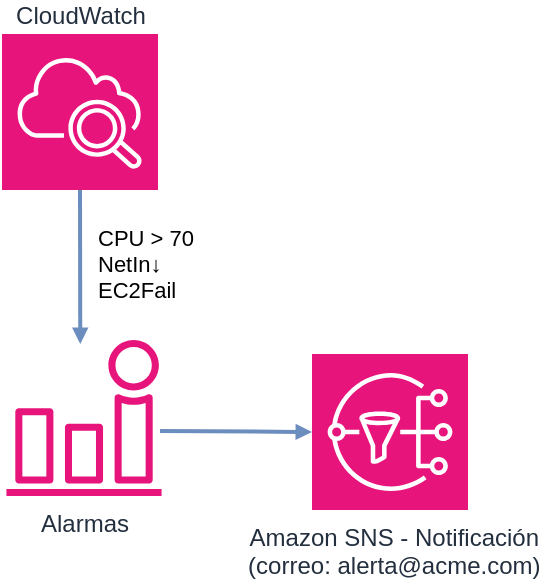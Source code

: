 <mxfile version="28.0.6">
  <diagram name="Página-1" id="g8iYQ3v45XBnmqqe59ZT">
    <mxGraphModel dx="796" dy="619" grid="1" gridSize="10" guides="1" tooltips="1" connect="1" arrows="1" fold="1" page="1" pageScale="1" pageWidth="850" pageHeight="1100" math="0" shadow="0">
      <root>
        <mxCell id="0" />
        <mxCell id="1" parent="0" />
        <mxCell id="9vAylAvGdehRSpNqVZPn-27" value="&lt;div&gt;&amp;nbsp;Amazon SNS - Notificación&lt;/div&gt;&lt;div&gt;&amp;nbsp;(correo: alerta@acme.com)&lt;/div&gt;" style="sketch=0;points=[[0,0,0],[0.25,0,0],[0.5,0,0],[0.75,0,0],[1,0,0],[0,1,0],[0.25,1,0],[0.5,1,0],[0.75,1,0],[1,1,0],[0,0.25,0],[0,0.5,0],[0,0.75,0],[1,0.25,0],[1,0.5,0],[1,0.75,0]];outlineConnect=0;fontColor=#232F3E;fillColor=#E7157B;strokeColor=#ffffff;dashed=0;verticalLabelPosition=bottom;verticalAlign=top;align=center;html=1;fontSize=12;fontStyle=0;aspect=fixed;shape=mxgraph.aws4.resourceIcon;resIcon=mxgraph.aws4.sns;rounded=1;" vertex="1" parent="1">
          <mxGeometry x="400" y="420" width="78" height="78" as="geometry" />
        </mxCell>
        <mxCell id="9vAylAvGdehRSpNqVZPn-28" value="" style="endArrow=block;html=1;rounded=0;fillColor=#dae8fc;strokeColor=#6c8ebf;endFill=1;endSize=3;entryX=0;entryY=0.5;entryDx=0;entryDy=0;entryPerimeter=0;strokeWidth=2;exitX=0.99;exitY=0.583;exitDx=0;exitDy=0;exitPerimeter=0;" edge="1" parent="1" source="9vAylAvGdehRSpNqVZPn-30" target="9vAylAvGdehRSpNqVZPn-27">
          <mxGeometry width="50" height="50" relative="1" as="geometry">
            <mxPoint x="303" y="513" as="sourcePoint" />
            <mxPoint x="394" y="580" as="targetPoint" />
          </mxGeometry>
        </mxCell>
        <mxCell id="9vAylAvGdehRSpNqVZPn-29" value="CloudWatch" style="sketch=0;points=[[0,0,0],[0.25,0,0],[0.5,0,0],[0.75,0,0],[1,0,0],[0,1,0],[0.25,1,0],[0.5,1,0],[0.75,1,0],[1,1,0],[0,0.25,0],[0,0.5,0],[0,0.75,0],[1,0.25,0],[1,0.5,0],[1,0.75,0]];points=[[0,0,0],[0.25,0,0],[0.5,0,0],[0.75,0,0],[1,0,0],[0,1,0],[0.25,1,0],[0.5,1,0],[0.75,1,0],[1,1,0],[0,0.25,0],[0,0.5,0],[0,0.75,0],[1,0.25,0],[1,0.5,0],[1,0.75,0]];outlineConnect=0;fontColor=#232F3E;fillColor=#E7157B;strokeColor=#ffffff;dashed=0;verticalLabelPosition=top;verticalAlign=bottom;align=center;html=1;fontSize=12;fontStyle=0;aspect=fixed;shape=mxgraph.aws4.resourceIcon;resIcon=mxgraph.aws4.cloudwatch_2;rounded=1;labelPosition=center;" vertex="1" parent="1">
          <mxGeometry x="245" y="260" width="78" height="78" as="geometry" />
        </mxCell>
        <mxCell id="9vAylAvGdehRSpNqVZPn-30" value="Alarmas" style="sketch=0;outlineConnect=0;fontColor=#232F3E;gradientColor=none;fillColor=#E7157B;strokeColor=none;dashed=0;verticalLabelPosition=bottom;verticalAlign=top;align=center;html=1;fontSize=12;fontStyle=0;aspect=fixed;pointerEvents=1;shape=mxgraph.aws4.alarm;rounded=1;" vertex="1" parent="1">
          <mxGeometry x="247" y="413" width="78" height="78" as="geometry" />
        </mxCell>
        <object label="" NetIn="NetIn" id="9vAylAvGdehRSpNqVZPn-35">
          <mxCell style="endArrow=block;html=1;rounded=0;fillColor=#dae8fc;strokeColor=#6c8ebf;endFill=1;endSize=3;textShadow=1;strokeWidth=2;labelPosition=right;verticalLabelPosition=middle;align=left;verticalAlign=middle;entryX=0.476;entryY=0.026;entryDx=0;entryDy=0;entryPerimeter=0;exitX=0.5;exitY=1;exitDx=0;exitDy=0;exitPerimeter=0;" edge="1" parent="1" source="9vAylAvGdehRSpNqVZPn-29" target="9vAylAvGdehRSpNqVZPn-30">
            <mxGeometry width="50" height="50" relative="1" as="geometry">
              <mxPoint x="280" y="350" as="sourcePoint" />
              <mxPoint x="283" y="410" as="targetPoint" />
            </mxGeometry>
          </mxCell>
        </object>
        <mxCell id="9vAylAvGdehRSpNqVZPn-39" value="&lt;span style=&quot;&quot;&gt;CPU &amp;gt; 70&lt;/span&gt;&lt;div&gt;&lt;span style=&quot;&quot;&gt;NetIn↓&lt;/span&gt;&lt;/div&gt;&lt;div&gt;&lt;span style=&quot;&quot;&gt;EC2Fail&lt;/span&gt;&lt;/div&gt;" style="edgeLabel;html=1;align=left;verticalAlign=middle;resizable=0;points=[];rounded=1;labelBackgroundColor=none;labelPosition=right;verticalLabelPosition=middle;" vertex="1" connectable="0" parent="9vAylAvGdehRSpNqVZPn-35">
          <mxGeometry x="0.773" relative="1" as="geometry">
            <mxPoint x="7" y="-32" as="offset" />
          </mxGeometry>
        </mxCell>
      </root>
    </mxGraphModel>
  </diagram>
</mxfile>

